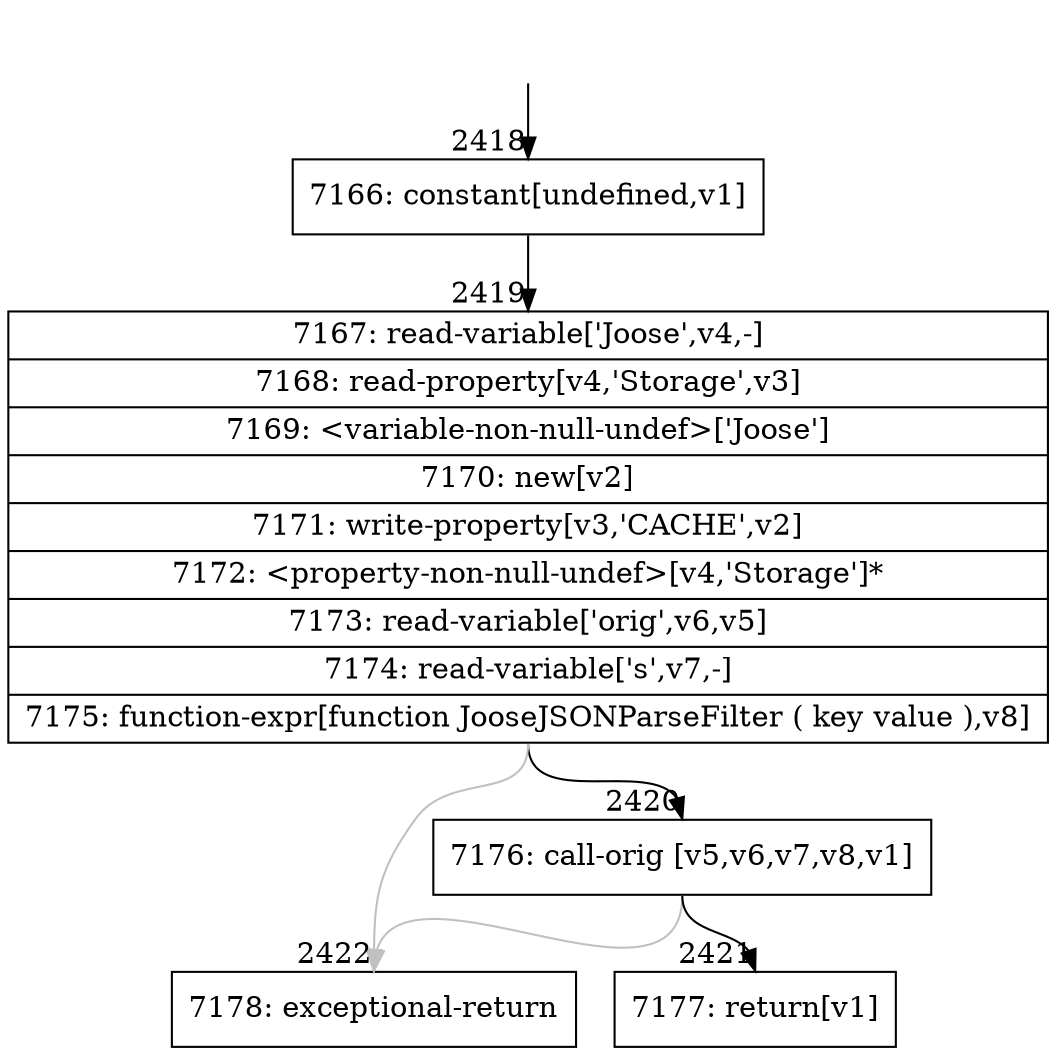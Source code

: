 digraph {
rankdir="TD"
BB_entry265[shape=none,label=""];
BB_entry265 -> BB2418 [tailport=s, headport=n, headlabel="    2418"]
BB2418 [shape=record label="{7166: constant[undefined,v1]}" ] 
BB2418 -> BB2419 [tailport=s, headport=n, headlabel="      2419"]
BB2419 [shape=record label="{7167: read-variable['Joose',v4,-]|7168: read-property[v4,'Storage',v3]|7169: \<variable-non-null-undef\>['Joose']|7170: new[v2]|7171: write-property[v3,'CACHE',v2]|7172: \<property-non-null-undef\>[v4,'Storage']*|7173: read-variable['orig',v6,v5]|7174: read-variable['s',v7,-]|7175: function-expr[function JooseJSONParseFilter ( key value ),v8]}" ] 
BB2419 -> BB2420 [tailport=s, headport=n, headlabel="      2420"]
BB2419 -> BB2422 [tailport=s, headport=n, color=gray, headlabel="      2422"]
BB2420 [shape=record label="{7176: call-orig [v5,v6,v7,v8,v1]}" ] 
BB2420 -> BB2421 [tailport=s, headport=n, headlabel="      2421"]
BB2420 -> BB2422 [tailport=s, headport=n, color=gray]
BB2421 [shape=record label="{7177: return[v1]}" ] 
BB2422 [shape=record label="{7178: exceptional-return}" ] 
//#$~ 2814
}
